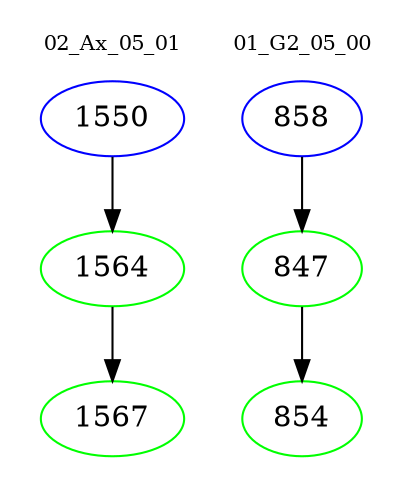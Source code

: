 digraph{
subgraph cluster_0 {
color = white
label = "02_Ax_05_01";
fontsize=10;
T0_1550 [label="1550", color="blue"]
T0_1550 -> T0_1564 [color="black"]
T0_1564 [label="1564", color="green"]
T0_1564 -> T0_1567 [color="black"]
T0_1567 [label="1567", color="green"]
}
subgraph cluster_1 {
color = white
label = "01_G2_05_00";
fontsize=10;
T1_858 [label="858", color="blue"]
T1_858 -> T1_847 [color="black"]
T1_847 [label="847", color="green"]
T1_847 -> T1_854 [color="black"]
T1_854 [label="854", color="green"]
}
}
